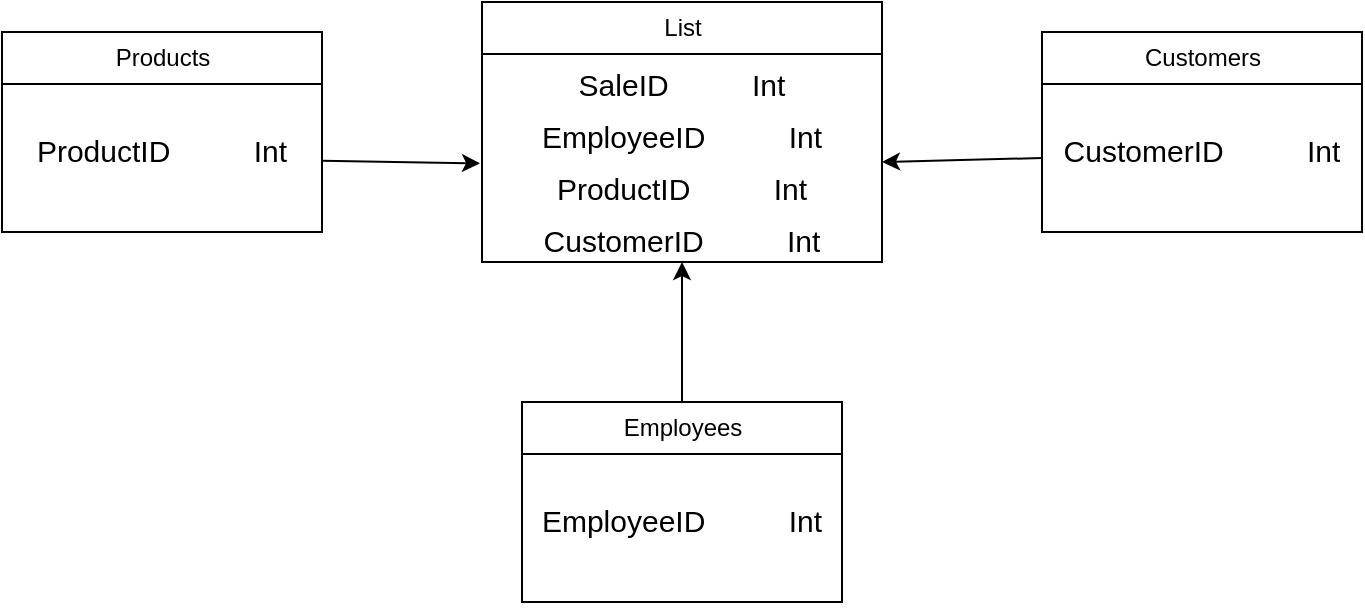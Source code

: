 <mxfile version="25.0.1">
  <diagram name="Page-1" id="k1HaGwMmcLohAvPvDNXB">
    <mxGraphModel dx="1339" dy="815" grid="1" gridSize="10" guides="1" tooltips="1" connect="1" arrows="1" fold="1" page="1" pageScale="1" pageWidth="850" pageHeight="1100" math="0" shadow="0">
      <root>
        <mxCell id="0" />
        <mxCell id="1" parent="0" />
        <mxCell id="ZEBYOk9OwIxrUPKyHnr8-7" value="Products" style="swimlane;fontStyle=0;childLayout=stackLayout;horizontal=1;startSize=26;fillColor=none;horizontalStack=0;resizeParent=1;resizeParentMax=0;resizeLast=0;collapsible=1;marginBottom=0;html=1;" parent="1" vertex="1">
          <mxGeometry x="120" y="255" width="160" height="100" as="geometry">
            <mxRectangle x="350" y="300" width="60" height="30" as="alternateBounds" />
          </mxGeometry>
        </mxCell>
        <mxCell id="ZEBYOk9OwIxrUPKyHnr8-12" value="&lt;div&gt;&lt;font style=&quot;font-size: 15px;&quot;&gt;&lt;br&gt;&lt;/font&gt;&lt;/div&gt;&lt;font style=&quot;font-size: 15px;&quot;&gt;ProductID&amp;nbsp; &amp;nbsp; &amp;nbsp; &amp;nbsp; &amp;nbsp; Int&lt;/font&gt;" style="text;strokeColor=none;fillColor=none;align=center;verticalAlign=top;spacingLeft=4;spacingRight=4;overflow=hidden;rotatable=0;points=[[0,0.5],[1,0.5]];portConstraint=eastwest;whiteSpace=wrap;html=1;" parent="ZEBYOk9OwIxrUPKyHnr8-7" vertex="1">
          <mxGeometry y="26" width="160" height="74" as="geometry" />
        </mxCell>
        <mxCell id="ZEBYOk9OwIxrUPKyHnr8-25" value="" style="edgeStyle=orthogonalEdgeStyle;rounded=0;orthogonalLoop=1;jettySize=auto;html=1;" parent="1" source="ZEBYOk9OwIxrUPKyHnr8-11" target="ZEBYOk9OwIxrUPKyHnr8-23" edge="1">
          <mxGeometry relative="1" as="geometry">
            <Array as="points">
              <mxPoint x="460" y="390" />
              <mxPoint x="460" y="390" />
            </Array>
          </mxGeometry>
        </mxCell>
        <mxCell id="ZEBYOk9OwIxrUPKyHnr8-11" value="Employees" style="swimlane;fontStyle=0;childLayout=stackLayout;horizontal=1;startSize=26;fillColor=none;horizontalStack=0;resizeParent=1;resizeParentMax=0;resizeLast=0;collapsible=1;marginBottom=0;html=1;" parent="1" vertex="1">
          <mxGeometry x="380" y="440" width="160" height="100" as="geometry">
            <mxRectangle x="350" y="300" width="60" height="30" as="alternateBounds" />
          </mxGeometry>
        </mxCell>
        <mxCell id="ZEBYOk9OwIxrUPKyHnr8-8" value="&lt;div&gt;&lt;font style=&quot;font-size: 15px;&quot;&gt;&lt;br&gt;&lt;/font&gt;&lt;/div&gt;&lt;font style=&quot;font-size: 15px;&quot;&gt;EmployeeID&lt;/font&gt;&lt;span style=&quot;font-size: 15px;&quot;&gt;&amp;nbsp; &amp;nbsp; &amp;nbsp; &amp;nbsp; &amp;nbsp;&amp;nbsp;Int&lt;/span&gt;" style="text;strokeColor=none;fillColor=none;align=center;verticalAlign=top;spacingLeft=4;spacingRight=4;overflow=hidden;rotatable=0;points=[[0,0.5],[1,0.5]];portConstraint=eastwest;whiteSpace=wrap;html=1;" parent="ZEBYOk9OwIxrUPKyHnr8-11" vertex="1">
          <mxGeometry y="26" width="160" height="74" as="geometry" />
        </mxCell>
        <mxCell id="ZEBYOk9OwIxrUPKyHnr8-13" value="Customers" style="swimlane;fontStyle=0;childLayout=stackLayout;horizontal=1;startSize=26;fillColor=none;horizontalStack=0;resizeParent=1;resizeParentMax=0;resizeLast=0;collapsible=1;marginBottom=0;html=1;" parent="1" vertex="1">
          <mxGeometry x="640" y="255" width="160" height="100" as="geometry">
            <mxRectangle x="350" y="300" width="60" height="30" as="alternateBounds" />
          </mxGeometry>
        </mxCell>
        <mxCell id="ZEBYOk9OwIxrUPKyHnr8-14" value="&lt;div&gt;&lt;font style=&quot;font-size: 15px;&quot;&gt;&lt;br&gt;&lt;/font&gt;&lt;/div&gt;&lt;font style=&quot;font-size: 15px;&quot;&gt;CustomerID&lt;/font&gt;&lt;span style=&quot;font-size: 15px;&quot;&gt;&amp;nbsp; &amp;nbsp; &amp;nbsp; &amp;nbsp; &amp;nbsp;&amp;nbsp;Int&lt;/span&gt;" style="text;strokeColor=none;fillColor=none;align=center;verticalAlign=top;spacingLeft=4;spacingRight=4;overflow=hidden;rotatable=0;points=[[0,0.5],[1,0.5]];portConstraint=eastwest;whiteSpace=wrap;html=1;" parent="ZEBYOk9OwIxrUPKyHnr8-13" vertex="1">
          <mxGeometry y="26" width="160" height="74" as="geometry" />
        </mxCell>
        <mxCell id="ZEBYOk9OwIxrUPKyHnr8-19" value="List" style="swimlane;fontStyle=0;childLayout=stackLayout;horizontal=1;startSize=26;fillColor=none;horizontalStack=0;resizeParent=1;resizeParentMax=0;resizeLast=0;collapsible=1;marginBottom=0;html=1;" parent="1" vertex="1">
          <mxGeometry x="360" y="240" width="200" height="130" as="geometry" />
        </mxCell>
        <mxCell id="ZEBYOk9OwIxrUPKyHnr8-20" value="&lt;font style=&quot;font-size: 15px;&quot;&gt;SaleID&lt;/font&gt;&lt;span style=&quot;font-size: 15px;&quot;&gt;&amp;nbsp; &amp;nbsp; &amp;nbsp; &amp;nbsp; &amp;nbsp;&amp;nbsp;Int&lt;/span&gt;" style="text;strokeColor=none;fillColor=none;align=center;verticalAlign=top;spacingLeft=4;spacingRight=4;overflow=hidden;rotatable=0;points=[[0,0.5],[1,0.5]];portConstraint=eastwest;whiteSpace=wrap;html=1;" parent="ZEBYOk9OwIxrUPKyHnr8-19" vertex="1">
          <mxGeometry y="26" width="200" height="26" as="geometry" />
        </mxCell>
        <mxCell id="ZEBYOk9OwIxrUPKyHnr8-21" value="&lt;font style=&quot;font-size: 15px;&quot;&gt;EmployeeID&lt;/font&gt;&lt;span style=&quot;font-size: 15px;&quot;&gt;&amp;nbsp; &amp;nbsp; &amp;nbsp; &amp;nbsp; &amp;nbsp;&amp;nbsp;Int&lt;/span&gt;" style="text;strokeColor=none;fillColor=none;align=center;verticalAlign=top;spacingLeft=4;spacingRight=4;overflow=hidden;rotatable=0;points=[[0,0.5],[1,0.5]];portConstraint=eastwest;whiteSpace=wrap;html=1;" parent="ZEBYOk9OwIxrUPKyHnr8-19" vertex="1">
          <mxGeometry y="52" width="200" height="26" as="geometry" />
        </mxCell>
        <mxCell id="ZEBYOk9OwIxrUPKyHnr8-22" value="&lt;font style=&quot;font-size: 15px;&quot;&gt;ProductID&lt;/font&gt;&lt;span style=&quot;font-size: 15px;&quot;&gt;&amp;nbsp; &amp;nbsp; &amp;nbsp; &amp;nbsp; &amp;nbsp;&amp;nbsp;Int&lt;/span&gt;" style="text;strokeColor=none;fillColor=none;align=center;verticalAlign=top;spacingLeft=4;spacingRight=4;overflow=hidden;rotatable=0;points=[[0,0.5],[1,0.5]];portConstraint=eastwest;whiteSpace=wrap;html=1;" parent="ZEBYOk9OwIxrUPKyHnr8-19" vertex="1">
          <mxGeometry y="78" width="200" height="26" as="geometry" />
        </mxCell>
        <mxCell id="ZEBYOk9OwIxrUPKyHnr8-23" value="&lt;font style=&quot;font-size: 15px;&quot;&gt;CustomerID&lt;/font&gt;&lt;span style=&quot;font-size: 15px;&quot;&gt;&amp;nbsp; &amp;nbsp; &amp;nbsp; &amp;nbsp; &amp;nbsp;&amp;nbsp;Int&lt;/span&gt;" style="text;strokeColor=none;fillColor=none;align=center;verticalAlign=top;spacingLeft=4;spacingRight=4;overflow=hidden;rotatable=0;points=[[0,0.5],[1,0.5]];portConstraint=eastwest;whiteSpace=wrap;html=1;" parent="ZEBYOk9OwIxrUPKyHnr8-19" vertex="1">
          <mxGeometry y="104" width="200" height="26" as="geometry" />
        </mxCell>
        <mxCell id="ZEBYOk9OwIxrUPKyHnr8-30" value="" style="endArrow=classic;html=1;rounded=0;entryX=-0.005;entryY=0.103;entryDx=0;entryDy=0;entryPerimeter=0;" parent="1" source="ZEBYOk9OwIxrUPKyHnr8-12" target="ZEBYOk9OwIxrUPKyHnr8-22" edge="1">
          <mxGeometry width="50" height="50" relative="1" as="geometry">
            <mxPoint x="400" y="380" as="sourcePoint" />
            <mxPoint x="450" y="330" as="targetPoint" />
          </mxGeometry>
        </mxCell>
        <mxCell id="ZEBYOk9OwIxrUPKyHnr8-31" value="" style="endArrow=classic;html=1;rounded=0;exitX=0;exitY=0.5;exitDx=0;exitDy=0;" parent="1" source="ZEBYOk9OwIxrUPKyHnr8-14" edge="1">
          <mxGeometry width="50" height="50" relative="1" as="geometry">
            <mxPoint x="570" y="320" as="sourcePoint" />
            <mxPoint x="560" y="320" as="targetPoint" />
          </mxGeometry>
        </mxCell>
      </root>
    </mxGraphModel>
  </diagram>
</mxfile>
